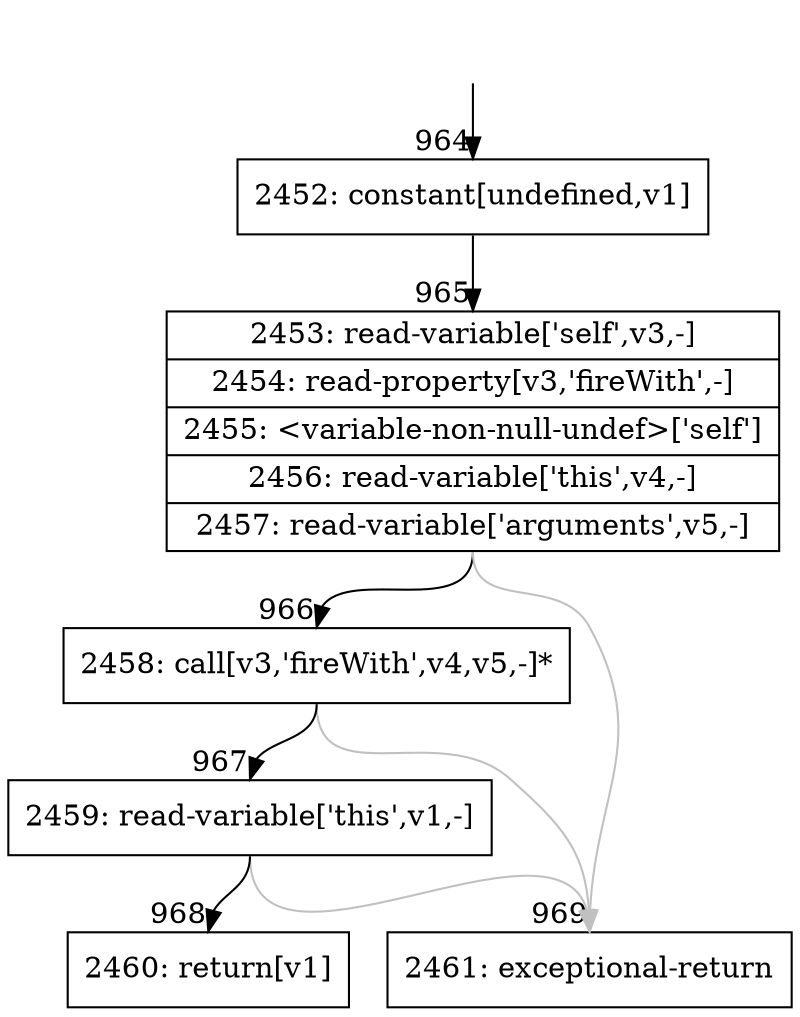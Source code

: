 digraph {
rankdir="TD"
BB_entry73[shape=none,label=""];
BB_entry73 -> BB964 [tailport=s, headport=n, headlabel="    964"]
BB964 [shape=record label="{2452: constant[undefined,v1]}" ] 
BB964 -> BB965 [tailport=s, headport=n, headlabel="      965"]
BB965 [shape=record label="{2453: read-variable['self',v3,-]|2454: read-property[v3,'fireWith',-]|2455: \<variable-non-null-undef\>['self']|2456: read-variable['this',v4,-]|2457: read-variable['arguments',v5,-]}" ] 
BB965 -> BB966 [tailport=s, headport=n, headlabel="      966"]
BB965 -> BB969 [tailport=s, headport=n, color=gray, headlabel="      969"]
BB966 [shape=record label="{2458: call[v3,'fireWith',v4,v5,-]*}" ] 
BB966 -> BB967 [tailport=s, headport=n, headlabel="      967"]
BB966 -> BB969 [tailport=s, headport=n, color=gray]
BB967 [shape=record label="{2459: read-variable['this',v1,-]}" ] 
BB967 -> BB968 [tailport=s, headport=n, headlabel="      968"]
BB967 -> BB969 [tailport=s, headport=n, color=gray]
BB968 [shape=record label="{2460: return[v1]}" ] 
BB969 [shape=record label="{2461: exceptional-return}" ] 
}
